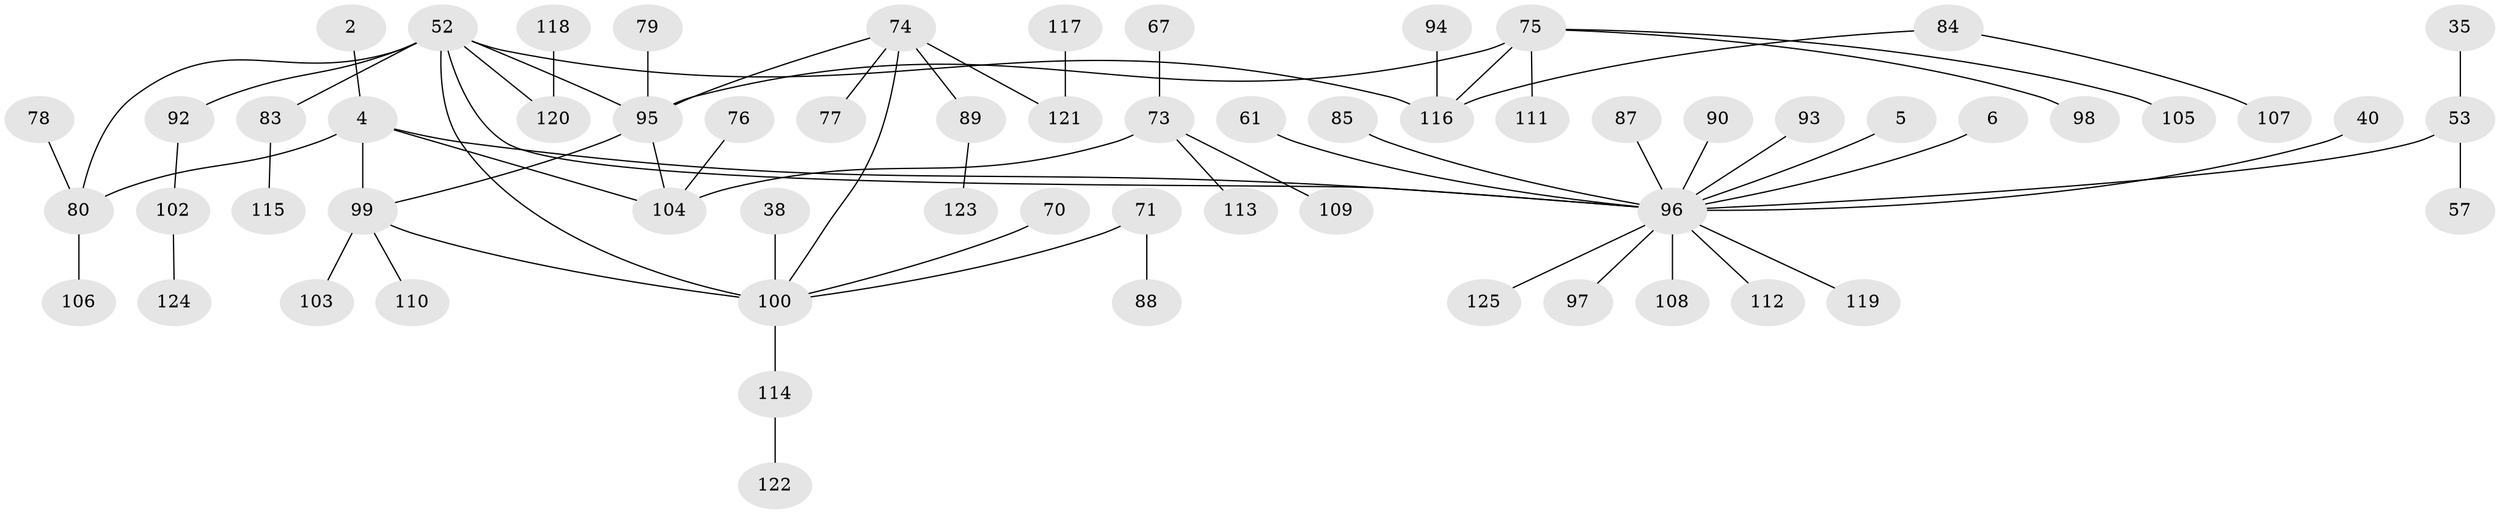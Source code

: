 // original degree distribution, {4: 0.112, 1: 0.448, 11: 0.008, 6: 0.016, 5: 0.032, 2: 0.248, 3: 0.128, 7: 0.008}
// Generated by graph-tools (version 1.1) at 2025/42/03/09/25 04:42:38]
// undirected, 62 vertices, 67 edges
graph export_dot {
graph [start="1"]
  node [color=gray90,style=filled];
  2;
  4 [super="+1"];
  5;
  6;
  35;
  38;
  40;
  52 [super="+32+13"];
  53 [super="+8"];
  57 [super="+43"];
  61;
  67;
  70 [super="+26"];
  71 [super="+50"];
  73 [super="+49"];
  74 [super="+37"];
  75 [super="+36"];
  76;
  77;
  78;
  79;
  80 [super="+33+64+63+65"];
  83;
  84;
  85;
  87;
  88;
  89 [super="+66"];
  90;
  92;
  93;
  94;
  95 [super="+69"];
  96 [super="+60+47+3"];
  97;
  98;
  99 [super="+68+86+81"];
  100 [super="+58+16"];
  102;
  103;
  104 [super="+39+28+31+42"];
  105;
  106;
  107;
  108;
  109;
  110;
  111;
  112;
  113;
  114 [super="+101"];
  115;
  116 [super="+41"];
  117;
  118;
  119;
  120 [super="+44+82"];
  121 [super="+91"];
  122;
  123;
  124;
  125;
  2 -- 4;
  4 -- 104;
  4 -- 80;
  4 -- 96 [weight=3];
  4 -- 99 [weight=2];
  5 -- 96;
  6 -- 96;
  35 -- 53;
  38 -- 100;
  40 -- 96;
  52 -- 83;
  52 -- 100 [weight=2];
  52 -- 116;
  52 -- 92;
  52 -- 80;
  52 -- 96;
  52 -- 95;
  52 -- 120;
  53 -- 96 [weight=2];
  53 -- 57;
  61 -- 96;
  67 -- 73;
  70 -- 100;
  71 -- 88;
  71 -- 100;
  73 -- 109;
  73 -- 113;
  73 -- 104;
  74 -- 77;
  74 -- 100;
  74 -- 95;
  74 -- 121;
  74 -- 89;
  75 -- 98;
  75 -- 105;
  75 -- 95 [weight=2];
  75 -- 111;
  75 -- 116;
  76 -- 104;
  78 -- 80;
  79 -- 95;
  80 -- 106;
  83 -- 115;
  84 -- 107;
  84 -- 116;
  85 -- 96;
  87 -- 96;
  89 -- 123;
  90 -- 96;
  92 -- 102;
  93 -- 96;
  94 -- 116;
  95 -- 104;
  95 -- 99;
  96 -- 108;
  96 -- 112;
  96 -- 119;
  96 -- 97;
  96 -- 125;
  99 -- 100;
  99 -- 103;
  99 -- 110;
  100 -- 114;
  102 -- 124;
  114 -- 122;
  117 -- 121;
  118 -- 120;
}
